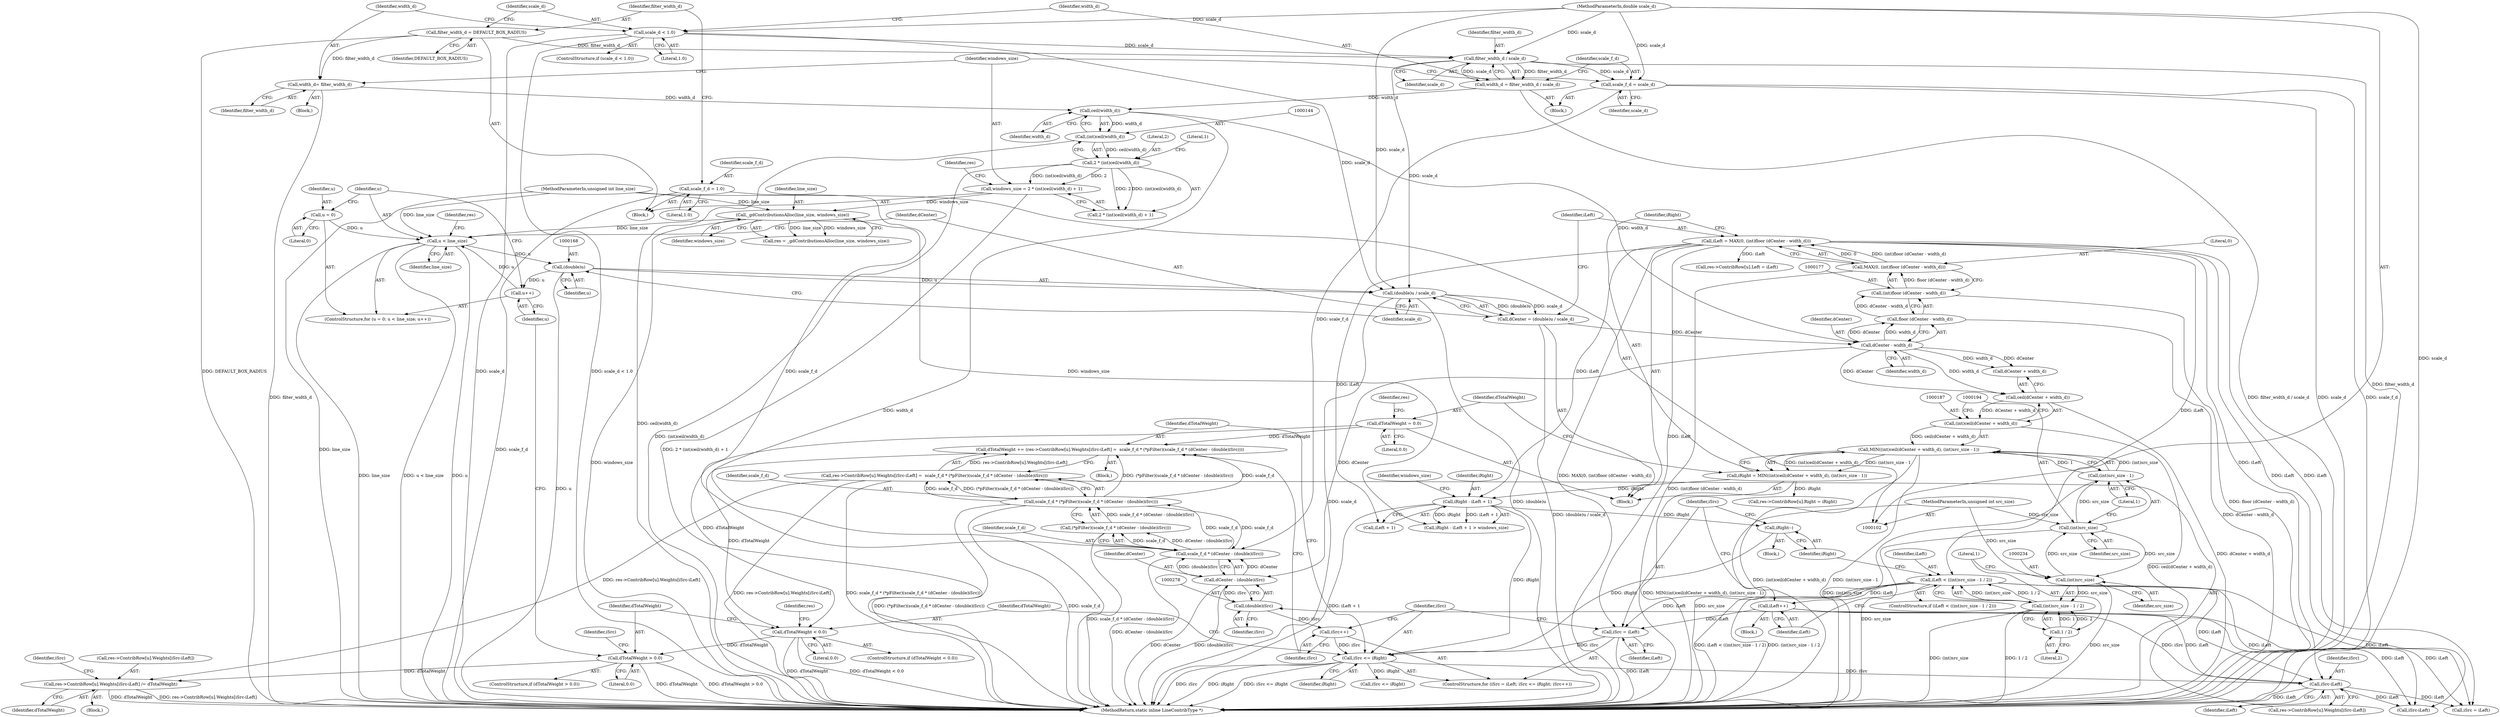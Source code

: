 digraph "0_libgd_4f65a3e4eedaffa1efcf9ee1eb08f0b504fbc31a@array" {
"1000304" [label="(Call,res->ContribRow[u].Weights[iSrc-iLeft] /= dTotalWeight)"];
"1000290" [label="(Call,dTotalWeight > 0.0)"];
"1000281" [label="(Call,dTotalWeight < 0.0)"];
"1000198" [label="(Call,dTotalWeight = 0.0)"];
"1000256" [label="(Call,dTotalWeight += (res->ContribRow[u].Weights[iSrc-iLeft] =  scale_f_d * (*pFilter)(scale_f_d * (dCenter - (double)iSrc))))"];
"1000258" [label="(Call,res->ContribRow[u].Weights[iSrc-iLeft] =  scale_f_d * (*pFilter)(scale_f_d * (dCenter - (double)iSrc)))"];
"1000270" [label="(Call,scale_f_d * (*pFilter)(scale_f_d * (dCenter - (double)iSrc)))"];
"1000273" [label="(Call,scale_f_d * (dCenter - (double)iSrc))"];
"1000130" [label="(Call,scale_f_d = scale_d)"];
"1000127" [label="(Call,filter_width_d / scale_d)"];
"1000114" [label="(Call,filter_width_d = DEFAULT_BOX_RADIUS)"];
"1000121" [label="(Call,scale_d < 1.0)"];
"1000105" [label="(MethodParameterIn,double scale_d)"];
"1000110" [label="(Call,scale_f_d = 1.0)"];
"1000275" [label="(Call,dCenter - (double)iSrc)"];
"1000179" [label="(Call,dCenter - width_d)"];
"1000164" [label="(Call,dCenter = (double)u / scale_d)"];
"1000166" [label="(Call,(double)u / scale_d)"];
"1000167" [label="(Call,(double)u)"];
"1000157" [label="(Call,u < line_size)"];
"1000154" [label="(Call,u = 0)"];
"1000160" [label="(Call,u++)"];
"1000150" [label="(Call,_gdContributionsAlloc(line_size, windows_size))"];
"1000103" [label="(MethodParameterIn,unsigned int line_size)"];
"1000138" [label="(Call,windows_size = 2 * (int)ceil(width_d) + 1)"];
"1000141" [label="(Call,2 * (int)ceil(width_d))"];
"1000143" [label="(Call,(int)ceil(width_d))"];
"1000145" [label="(Call,ceil(width_d))"];
"1000125" [label="(Call,width_d = filter_width_d / scale_d)"];
"1000135" [label="(Call,width_d= filter_width_d)"];
"1000277" [label="(Call,(double)iSrc)"];
"1000267" [label="(Call,iSrc-iLeft)"];
"1000250" [label="(Call,iSrc <= iRight)"];
"1000247" [label="(Call,iSrc = iLeft)"];
"1000230" [label="(Call,iLeft < ((int)src_size - 1 / 2))"];
"1000172" [label="(Call,iLeft = MAX(0, (int)floor (dCenter - width_d)))"];
"1000174" [label="(Call,MAX(0, (int)floor (dCenter - width_d)))"];
"1000176" [label="(Call,(int)floor (dCenter - width_d))"];
"1000178" [label="(Call,floor (dCenter - width_d))"];
"1000232" [label="(Call,(int)src_size - 1 / 2)"];
"1000233" [label="(Call,(int)src_size)"];
"1000193" [label="(Call,(int)src_size)"];
"1000104" [label="(MethodParameterIn,unsigned int src_size)"];
"1000236" [label="(Call,1 / 2)"];
"1000240" [label="(Call,iLeft++)"];
"1000253" [label="(Call,iSrc++)"];
"1000222" [label="(Call,iRight - iLeft + 1)"];
"1000183" [label="(Call,iRight = MIN((int)ceil(dCenter + width_d), (int)src_size - 1))"];
"1000185" [label="(Call,MIN((int)ceil(dCenter + width_d), (int)src_size - 1))"];
"1000186" [label="(Call,(int)ceil(dCenter + width_d))"];
"1000188" [label="(Call,ceil(dCenter + width_d))"];
"1000192" [label="(Call,(int)src_size - 1)"];
"1000244" [label="(Call,iRight--)"];
"1000272" [label="(Call,(*pFilter)(scale_f_d * (dCenter - (double)iSrc)))"];
"1000281" [label="(Call,dTotalWeight < 0.0)"];
"1000222" [label="(Call,iRight - iLeft + 1)"];
"1000273" [label="(Call,scale_f_d * (dCenter - (double)iSrc))"];
"1000188" [label="(Call,ceil(dCenter + width_d))"];
"1000240" [label="(Call,iLeft++)"];
"1000116" [label="(Identifier,DEFAULT_BOX_RADIUS)"];
"1000192" [label="(Call,(int)src_size - 1)"];
"1000303" [label="(Block,)"];
"1000183" [label="(Call,iRight = MIN((int)ceil(dCenter + width_d), (int)src_size - 1))"];
"1000291" [label="(Identifier,dTotalWeight)"];
"1000199" [label="(Identifier,dTotalWeight)"];
"1000125" [label="(Call,width_d = filter_width_d / scale_d)"];
"1000235" [label="(Identifier,src_size)"];
"1000186" [label="(Call,(int)ceil(dCenter + width_d))"];
"1000105" [label="(MethodParameterIn,double scale_d)"];
"1000257" [label="(Identifier,dTotalWeight)"];
"1000302" [label="(Identifier,iSrc)"];
"1000231" [label="(Identifier,iLeft)"];
"1000110" [label="(Call,scale_f_d = 1.0)"];
"1000270" [label="(Call,scale_f_d * (*pFilter)(scale_f_d * (dCenter - (double)iSrc)))"];
"1000134" [label="(Block,)"];
"1000166" [label="(Call,(double)u / scale_d)"];
"1000202" [label="(Call,res->ContribRow[u].Left = iLeft)"];
"1000140" [label="(Call,2 * (int)ceil(width_d) + 1)"];
"1000128" [label="(Identifier,filter_width_d)"];
"1000227" [label="(Identifier,windows_size)"];
"1000172" [label="(Call,iLeft = MAX(0, (int)floor (dCenter - width_d)))"];
"1000290" [label="(Call,dTotalWeight > 0.0)"];
"1000271" [label="(Identifier,scale_f_d)"];
"1000211" [label="(Call,res->ContribRow[u].Right = iRight)"];
"1000256" [label="(Call,dTotalWeight += (res->ContribRow[u].Weights[iSrc-iLeft] =  scale_f_d * (*pFilter)(scale_f_d * (dCenter - (double)iSrc))))"];
"1000143" [label="(Call,(int)ceil(width_d))"];
"1000230" [label="(Call,iLeft < ((int)src_size - 1 / 2))"];
"1000250" [label="(Call,iSrc <= iRight)"];
"1000232" [label="(Call,(int)src_size - 1 / 2)"];
"1000280" [label="(ControlStructure,if (dTotalWeight < 0.0))"];
"1000132" [label="(Identifier,scale_d)"];
"1000304" [label="(Call,res->ContribRow[u].Weights[iSrc-iLeft] /= dTotalWeight)"];
"1000131" [label="(Identifier,scale_f_d)"];
"1000258" [label="(Call,res->ContribRow[u].Weights[iSrc-iLeft] =  scale_f_d * (*pFilter)(scale_f_d * (dCenter - (double)iSrc)))"];
"1000292" [label="(Literal,0.0)"];
"1000180" [label="(Identifier,dCenter)"];
"1000282" [label="(Identifier,dTotalWeight)"];
"1000127" [label="(Call,filter_width_d / scale_d)"];
"1000269" [label="(Identifier,iLeft)"];
"1000241" [label="(Identifier,iLeft)"];
"1000239" [label="(Block,)"];
"1000151" [label="(Identifier,line_size)"];
"1000121" [label="(Call,scale_d < 1.0)"];
"1000255" [label="(Block,)"];
"1000286" [label="(Identifier,res)"];
"1000200" [label="(Literal,0.0)"];
"1000318" [label="(Identifier,res)"];
"1000246" [label="(ControlStructure,for (iSrc = iLeft; iSrc <= iRight; iSrc++))"];
"1000316" [label="(Identifier,dTotalWeight)"];
"1000289" [label="(ControlStructure,if (dTotalWeight > 0.0))"];
"1000181" [label="(Identifier,width_d)"];
"1000223" [label="(Identifier,iRight)"];
"1000185" [label="(Call,MIN((int)ceil(dCenter + width_d), (int)src_size - 1))"];
"1000249" [label="(Identifier,iLeft)"];
"1000137" [label="(Identifier,filter_width_d)"];
"1000274" [label="(Identifier,scale_f_d)"];
"1000162" [label="(Block,)"];
"1000276" [label="(Identifier,dCenter)"];
"1000111" [label="(Identifier,scale_f_d)"];
"1000135" [label="(Call,width_d= filter_width_d)"];
"1000165" [label="(Identifier,dCenter)"];
"1000104" [label="(MethodParameterIn,unsigned int src_size)"];
"1000164" [label="(Call,dCenter = (double)u / scale_d)"];
"1000267" [label="(Call,iSrc-iLeft)"];
"1000243" [label="(Block,)"];
"1000147" [label="(Literal,1)"];
"1000149" [label="(Identifier,res)"];
"1000244" [label="(Call,iRight--)"];
"1000233" [label="(Call,(int)src_size)"];
"1000238" [label="(Literal,2)"];
"1000248" [label="(Identifier,iSrc)"];
"1000254" [label="(Identifier,iSrc)"];
"1000112" [label="(Literal,1.0)"];
"1000170" [label="(Identifier,scale_d)"];
"1000174" [label="(Call,MAX(0, (int)floor (dCenter - width_d)))"];
"1000158" [label="(Identifier,u)"];
"1000129" [label="(Identifier,scale_d)"];
"1000114" [label="(Call,filter_width_d = DEFAULT_BOX_RADIUS)"];
"1000193" [label="(Call,(int)src_size)"];
"1000178" [label="(Call,floor (dCenter - width_d))"];
"1000124" [label="(Block,)"];
"1000138" [label="(Call,windows_size = 2 * (int)ceil(width_d) + 1)"];
"1000272" [label="(Call,(*pFilter)(scale_f_d * (dCenter - (double)iSrc)))"];
"1000142" [label="(Literal,2)"];
"1000295" [label="(Call,iSrc = iLeft)"];
"1000169" [label="(Identifier,u)"];
"1000251" [label="(Identifier,iSrc)"];
"1000298" [label="(Call,iSrc <= iRight)"];
"1000206" [label="(Identifier,res)"];
"1000115" [label="(Identifier,filter_width_d)"];
"1000176" [label="(Call,(int)floor (dCenter - width_d))"];
"1000283" [label="(Literal,0.0)"];
"1000236" [label="(Call,1 / 2)"];
"1000120" [label="(ControlStructure,if (scale_d < 1.0))"];
"1000161" [label="(Identifier,u)"];
"1000139" [label="(Identifier,windows_size)"];
"1000122" [label="(Identifier,scale_d)"];
"1000150" [label="(Call,_gdContributionsAlloc(line_size, windows_size))"];
"1000305" [label="(Call,res->ContribRow[u].Weights[iSrc-iLeft])"];
"1000253" [label="(Call,iSrc++)"];
"1000319" [label="(MethodReturn,static inline LineContribType *)"];
"1000167" [label="(Call,(double)u)"];
"1000296" [label="(Identifier,iSrc)"];
"1000145" [label="(Call,ceil(width_d))"];
"1000268" [label="(Identifier,iSrc)"];
"1000245" [label="(Identifier,iRight)"];
"1000153" [label="(ControlStructure,for (u = 0; u < line_size; u++))"];
"1000103" [label="(MethodParameterIn,unsigned int line_size)"];
"1000313" [label="(Call,iSrc-iLeft)"];
"1000157" [label="(Call,u < line_size)"];
"1000123" [label="(Literal,1.0)"];
"1000107" [label="(Block,)"];
"1000136" [label="(Identifier,width_d)"];
"1000155" [label="(Identifier,u)"];
"1000252" [label="(Identifier,iRight)"];
"1000148" [label="(Call,res = _gdContributionsAlloc(line_size, windows_size))"];
"1000126" [label="(Identifier,width_d)"];
"1000159" [label="(Identifier,line_size)"];
"1000184" [label="(Identifier,iRight)"];
"1000221" [label="(Call,iRight - iLeft + 1 > windows_size)"];
"1000229" [label="(ControlStructure,if (iLeft < ((int)src_size - 1 / 2)))"];
"1000237" [label="(Literal,1)"];
"1000152" [label="(Identifier,windows_size)"];
"1000196" [label="(Literal,1)"];
"1000189" [label="(Call,dCenter + width_d)"];
"1000195" [label="(Identifier,src_size)"];
"1000275" [label="(Call,dCenter - (double)iSrc)"];
"1000141" [label="(Call,2 * (int)ceil(width_d))"];
"1000247" [label="(Call,iSrc = iLeft)"];
"1000259" [label="(Call,res->ContribRow[u].Weights[iSrc-iLeft])"];
"1000173" [label="(Identifier,iLeft)"];
"1000156" [label="(Literal,0)"];
"1000224" [label="(Call,iLeft + 1)"];
"1000198" [label="(Call,dTotalWeight = 0.0)"];
"1000279" [label="(Identifier,iSrc)"];
"1000179" [label="(Call,dCenter - width_d)"];
"1000160" [label="(Call,u++)"];
"1000130" [label="(Call,scale_f_d = scale_d)"];
"1000175" [label="(Literal,0)"];
"1000146" [label="(Identifier,width_d)"];
"1000154" [label="(Call,u = 0)"];
"1000277" [label="(Call,(double)iSrc)"];
"1000304" -> "1000303"  [label="AST: "];
"1000304" -> "1000316"  [label="CFG: "];
"1000305" -> "1000304"  [label="AST: "];
"1000316" -> "1000304"  [label="AST: "];
"1000302" -> "1000304"  [label="CFG: "];
"1000304" -> "1000319"  [label="DDG: dTotalWeight"];
"1000304" -> "1000319"  [label="DDG: res->ContribRow[u].Weights[iSrc-iLeft]"];
"1000290" -> "1000304"  [label="DDG: dTotalWeight"];
"1000258" -> "1000304"  [label="DDG: res->ContribRow[u].Weights[iSrc-iLeft]"];
"1000290" -> "1000289"  [label="AST: "];
"1000290" -> "1000292"  [label="CFG: "];
"1000291" -> "1000290"  [label="AST: "];
"1000292" -> "1000290"  [label="AST: "];
"1000296" -> "1000290"  [label="CFG: "];
"1000161" -> "1000290"  [label="CFG: "];
"1000290" -> "1000319"  [label="DDG: dTotalWeight"];
"1000290" -> "1000319"  [label="DDG: dTotalWeight > 0.0"];
"1000281" -> "1000290"  [label="DDG: dTotalWeight"];
"1000281" -> "1000280"  [label="AST: "];
"1000281" -> "1000283"  [label="CFG: "];
"1000282" -> "1000281"  [label="AST: "];
"1000283" -> "1000281"  [label="AST: "];
"1000286" -> "1000281"  [label="CFG: "];
"1000291" -> "1000281"  [label="CFG: "];
"1000281" -> "1000319"  [label="DDG: dTotalWeight"];
"1000281" -> "1000319"  [label="DDG: dTotalWeight < 0.0"];
"1000198" -> "1000281"  [label="DDG: dTotalWeight"];
"1000256" -> "1000281"  [label="DDG: dTotalWeight"];
"1000198" -> "1000162"  [label="AST: "];
"1000198" -> "1000200"  [label="CFG: "];
"1000199" -> "1000198"  [label="AST: "];
"1000200" -> "1000198"  [label="AST: "];
"1000206" -> "1000198"  [label="CFG: "];
"1000198" -> "1000256"  [label="DDG: dTotalWeight"];
"1000256" -> "1000255"  [label="AST: "];
"1000256" -> "1000258"  [label="CFG: "];
"1000257" -> "1000256"  [label="AST: "];
"1000258" -> "1000256"  [label="AST: "];
"1000254" -> "1000256"  [label="CFG: "];
"1000258" -> "1000256"  [label="DDG: res->ContribRow[u].Weights[iSrc-iLeft]"];
"1000270" -> "1000256"  [label="DDG: scale_f_d"];
"1000270" -> "1000256"  [label="DDG: (*pFilter)(scale_f_d * (dCenter - (double)iSrc))"];
"1000258" -> "1000270"  [label="CFG: "];
"1000259" -> "1000258"  [label="AST: "];
"1000270" -> "1000258"  [label="AST: "];
"1000258" -> "1000319"  [label="DDG: res->ContribRow[u].Weights[iSrc-iLeft]"];
"1000258" -> "1000319"  [label="DDG: scale_f_d * (*pFilter)(scale_f_d * (dCenter - (double)iSrc))"];
"1000270" -> "1000258"  [label="DDG: scale_f_d"];
"1000270" -> "1000258"  [label="DDG: (*pFilter)(scale_f_d * (dCenter - (double)iSrc))"];
"1000270" -> "1000272"  [label="CFG: "];
"1000271" -> "1000270"  [label="AST: "];
"1000272" -> "1000270"  [label="AST: "];
"1000270" -> "1000319"  [label="DDG: (*pFilter)(scale_f_d * (dCenter - (double)iSrc))"];
"1000270" -> "1000319"  [label="DDG: scale_f_d"];
"1000273" -> "1000270"  [label="DDG: scale_f_d"];
"1000272" -> "1000270"  [label="DDG: scale_f_d * (dCenter - (double)iSrc)"];
"1000270" -> "1000273"  [label="DDG: scale_f_d"];
"1000273" -> "1000272"  [label="AST: "];
"1000273" -> "1000275"  [label="CFG: "];
"1000274" -> "1000273"  [label="AST: "];
"1000275" -> "1000273"  [label="AST: "];
"1000272" -> "1000273"  [label="CFG: "];
"1000273" -> "1000319"  [label="DDG: dCenter - (double)iSrc"];
"1000273" -> "1000272"  [label="DDG: scale_f_d"];
"1000273" -> "1000272"  [label="DDG: dCenter - (double)iSrc"];
"1000130" -> "1000273"  [label="DDG: scale_f_d"];
"1000110" -> "1000273"  [label="DDG: scale_f_d"];
"1000275" -> "1000273"  [label="DDG: dCenter"];
"1000275" -> "1000273"  [label="DDG: (double)iSrc"];
"1000130" -> "1000124"  [label="AST: "];
"1000130" -> "1000132"  [label="CFG: "];
"1000131" -> "1000130"  [label="AST: "];
"1000132" -> "1000130"  [label="AST: "];
"1000139" -> "1000130"  [label="CFG: "];
"1000130" -> "1000319"  [label="DDG: scale_d"];
"1000130" -> "1000319"  [label="DDG: scale_f_d"];
"1000127" -> "1000130"  [label="DDG: scale_d"];
"1000105" -> "1000130"  [label="DDG: scale_d"];
"1000127" -> "1000125"  [label="AST: "];
"1000127" -> "1000129"  [label="CFG: "];
"1000128" -> "1000127"  [label="AST: "];
"1000129" -> "1000127"  [label="AST: "];
"1000125" -> "1000127"  [label="CFG: "];
"1000127" -> "1000319"  [label="DDG: filter_width_d"];
"1000127" -> "1000125"  [label="DDG: filter_width_d"];
"1000127" -> "1000125"  [label="DDG: scale_d"];
"1000114" -> "1000127"  [label="DDG: filter_width_d"];
"1000121" -> "1000127"  [label="DDG: scale_d"];
"1000105" -> "1000127"  [label="DDG: scale_d"];
"1000127" -> "1000166"  [label="DDG: scale_d"];
"1000114" -> "1000107"  [label="AST: "];
"1000114" -> "1000116"  [label="CFG: "];
"1000115" -> "1000114"  [label="AST: "];
"1000116" -> "1000114"  [label="AST: "];
"1000122" -> "1000114"  [label="CFG: "];
"1000114" -> "1000319"  [label="DDG: DEFAULT_BOX_RADIUS"];
"1000114" -> "1000135"  [label="DDG: filter_width_d"];
"1000121" -> "1000120"  [label="AST: "];
"1000121" -> "1000123"  [label="CFG: "];
"1000122" -> "1000121"  [label="AST: "];
"1000123" -> "1000121"  [label="AST: "];
"1000126" -> "1000121"  [label="CFG: "];
"1000136" -> "1000121"  [label="CFG: "];
"1000121" -> "1000319"  [label="DDG: scale_d < 1.0"];
"1000121" -> "1000319"  [label="DDG: scale_d"];
"1000105" -> "1000121"  [label="DDG: scale_d"];
"1000121" -> "1000166"  [label="DDG: scale_d"];
"1000105" -> "1000102"  [label="AST: "];
"1000105" -> "1000319"  [label="DDG: scale_d"];
"1000105" -> "1000166"  [label="DDG: scale_d"];
"1000110" -> "1000107"  [label="AST: "];
"1000110" -> "1000112"  [label="CFG: "];
"1000111" -> "1000110"  [label="AST: "];
"1000112" -> "1000110"  [label="AST: "];
"1000115" -> "1000110"  [label="CFG: "];
"1000110" -> "1000319"  [label="DDG: scale_f_d"];
"1000275" -> "1000277"  [label="CFG: "];
"1000276" -> "1000275"  [label="AST: "];
"1000277" -> "1000275"  [label="AST: "];
"1000275" -> "1000319"  [label="DDG: dCenter"];
"1000275" -> "1000319"  [label="DDG: (double)iSrc"];
"1000179" -> "1000275"  [label="DDG: dCenter"];
"1000277" -> "1000275"  [label="DDG: iSrc"];
"1000179" -> "1000178"  [label="AST: "];
"1000179" -> "1000181"  [label="CFG: "];
"1000180" -> "1000179"  [label="AST: "];
"1000181" -> "1000179"  [label="AST: "];
"1000178" -> "1000179"  [label="CFG: "];
"1000179" -> "1000178"  [label="DDG: dCenter"];
"1000179" -> "1000178"  [label="DDG: width_d"];
"1000164" -> "1000179"  [label="DDG: dCenter"];
"1000145" -> "1000179"  [label="DDG: width_d"];
"1000179" -> "1000188"  [label="DDG: dCenter"];
"1000179" -> "1000188"  [label="DDG: width_d"];
"1000179" -> "1000189"  [label="DDG: dCenter"];
"1000179" -> "1000189"  [label="DDG: width_d"];
"1000164" -> "1000162"  [label="AST: "];
"1000164" -> "1000166"  [label="CFG: "];
"1000165" -> "1000164"  [label="AST: "];
"1000166" -> "1000164"  [label="AST: "];
"1000173" -> "1000164"  [label="CFG: "];
"1000164" -> "1000319"  [label="DDG: (double)u / scale_d"];
"1000166" -> "1000164"  [label="DDG: (double)u"];
"1000166" -> "1000164"  [label="DDG: scale_d"];
"1000166" -> "1000170"  [label="CFG: "];
"1000167" -> "1000166"  [label="AST: "];
"1000170" -> "1000166"  [label="AST: "];
"1000166" -> "1000319"  [label="DDG: (double)u"];
"1000166" -> "1000319"  [label="DDG: scale_d"];
"1000167" -> "1000166"  [label="DDG: u"];
"1000167" -> "1000169"  [label="CFG: "];
"1000168" -> "1000167"  [label="AST: "];
"1000169" -> "1000167"  [label="AST: "];
"1000170" -> "1000167"  [label="CFG: "];
"1000167" -> "1000319"  [label="DDG: u"];
"1000167" -> "1000160"  [label="DDG: u"];
"1000157" -> "1000167"  [label="DDG: u"];
"1000157" -> "1000153"  [label="AST: "];
"1000157" -> "1000159"  [label="CFG: "];
"1000158" -> "1000157"  [label="AST: "];
"1000159" -> "1000157"  [label="AST: "];
"1000165" -> "1000157"  [label="CFG: "];
"1000318" -> "1000157"  [label="CFG: "];
"1000157" -> "1000319"  [label="DDG: u < line_size"];
"1000157" -> "1000319"  [label="DDG: line_size"];
"1000157" -> "1000319"  [label="DDG: u"];
"1000154" -> "1000157"  [label="DDG: u"];
"1000160" -> "1000157"  [label="DDG: u"];
"1000150" -> "1000157"  [label="DDG: line_size"];
"1000103" -> "1000157"  [label="DDG: line_size"];
"1000154" -> "1000153"  [label="AST: "];
"1000154" -> "1000156"  [label="CFG: "];
"1000155" -> "1000154"  [label="AST: "];
"1000156" -> "1000154"  [label="AST: "];
"1000158" -> "1000154"  [label="CFG: "];
"1000160" -> "1000153"  [label="AST: "];
"1000160" -> "1000161"  [label="CFG: "];
"1000161" -> "1000160"  [label="AST: "];
"1000158" -> "1000160"  [label="CFG: "];
"1000150" -> "1000148"  [label="AST: "];
"1000150" -> "1000152"  [label="CFG: "];
"1000151" -> "1000150"  [label="AST: "];
"1000152" -> "1000150"  [label="AST: "];
"1000148" -> "1000150"  [label="CFG: "];
"1000150" -> "1000319"  [label="DDG: windows_size"];
"1000150" -> "1000148"  [label="DDG: line_size"];
"1000150" -> "1000148"  [label="DDG: windows_size"];
"1000103" -> "1000150"  [label="DDG: line_size"];
"1000138" -> "1000150"  [label="DDG: windows_size"];
"1000150" -> "1000221"  [label="DDG: windows_size"];
"1000103" -> "1000102"  [label="AST: "];
"1000103" -> "1000319"  [label="DDG: line_size"];
"1000138" -> "1000107"  [label="AST: "];
"1000138" -> "1000140"  [label="CFG: "];
"1000139" -> "1000138"  [label="AST: "];
"1000140" -> "1000138"  [label="AST: "];
"1000149" -> "1000138"  [label="CFG: "];
"1000138" -> "1000319"  [label="DDG: 2 * (int)ceil(width_d) + 1"];
"1000141" -> "1000138"  [label="DDG: 2"];
"1000141" -> "1000138"  [label="DDG: (int)ceil(width_d)"];
"1000141" -> "1000140"  [label="AST: "];
"1000141" -> "1000143"  [label="CFG: "];
"1000142" -> "1000141"  [label="AST: "];
"1000143" -> "1000141"  [label="AST: "];
"1000147" -> "1000141"  [label="CFG: "];
"1000141" -> "1000319"  [label="DDG: (int)ceil(width_d)"];
"1000141" -> "1000140"  [label="DDG: 2"];
"1000141" -> "1000140"  [label="DDG: (int)ceil(width_d)"];
"1000143" -> "1000141"  [label="DDG: ceil(width_d)"];
"1000143" -> "1000145"  [label="CFG: "];
"1000144" -> "1000143"  [label="AST: "];
"1000145" -> "1000143"  [label="AST: "];
"1000143" -> "1000319"  [label="DDG: ceil(width_d)"];
"1000145" -> "1000143"  [label="DDG: width_d"];
"1000145" -> "1000146"  [label="CFG: "];
"1000146" -> "1000145"  [label="AST: "];
"1000145" -> "1000319"  [label="DDG: width_d"];
"1000125" -> "1000145"  [label="DDG: width_d"];
"1000135" -> "1000145"  [label="DDG: width_d"];
"1000125" -> "1000124"  [label="AST: "];
"1000126" -> "1000125"  [label="AST: "];
"1000131" -> "1000125"  [label="CFG: "];
"1000125" -> "1000319"  [label="DDG: filter_width_d / scale_d"];
"1000135" -> "1000134"  [label="AST: "];
"1000135" -> "1000137"  [label="CFG: "];
"1000136" -> "1000135"  [label="AST: "];
"1000137" -> "1000135"  [label="AST: "];
"1000139" -> "1000135"  [label="CFG: "];
"1000135" -> "1000319"  [label="DDG: filter_width_d"];
"1000277" -> "1000279"  [label="CFG: "];
"1000278" -> "1000277"  [label="AST: "];
"1000279" -> "1000277"  [label="AST: "];
"1000277" -> "1000253"  [label="DDG: iSrc"];
"1000267" -> "1000277"  [label="DDG: iSrc"];
"1000267" -> "1000259"  [label="AST: "];
"1000267" -> "1000269"  [label="CFG: "];
"1000268" -> "1000267"  [label="AST: "];
"1000269" -> "1000267"  [label="AST: "];
"1000259" -> "1000267"  [label="CFG: "];
"1000267" -> "1000319"  [label="DDG: iLeft"];
"1000250" -> "1000267"  [label="DDG: iSrc"];
"1000230" -> "1000267"  [label="DDG: iLeft"];
"1000240" -> "1000267"  [label="DDG: iLeft"];
"1000172" -> "1000267"  [label="DDG: iLeft"];
"1000267" -> "1000295"  [label="DDG: iLeft"];
"1000267" -> "1000313"  [label="DDG: iLeft"];
"1000250" -> "1000246"  [label="AST: "];
"1000250" -> "1000252"  [label="CFG: "];
"1000251" -> "1000250"  [label="AST: "];
"1000252" -> "1000250"  [label="AST: "];
"1000257" -> "1000250"  [label="CFG: "];
"1000282" -> "1000250"  [label="CFG: "];
"1000250" -> "1000319"  [label="DDG: iSrc"];
"1000250" -> "1000319"  [label="DDG: iRight"];
"1000250" -> "1000319"  [label="DDG: iSrc <= iRight"];
"1000247" -> "1000250"  [label="DDG: iSrc"];
"1000253" -> "1000250"  [label="DDG: iSrc"];
"1000222" -> "1000250"  [label="DDG: iRight"];
"1000244" -> "1000250"  [label="DDG: iRight"];
"1000250" -> "1000298"  [label="DDG: iRight"];
"1000247" -> "1000246"  [label="AST: "];
"1000247" -> "1000249"  [label="CFG: "];
"1000248" -> "1000247"  [label="AST: "];
"1000249" -> "1000247"  [label="AST: "];
"1000251" -> "1000247"  [label="CFG: "];
"1000247" -> "1000319"  [label="DDG: iLeft"];
"1000230" -> "1000247"  [label="DDG: iLeft"];
"1000240" -> "1000247"  [label="DDG: iLeft"];
"1000172" -> "1000247"  [label="DDG: iLeft"];
"1000230" -> "1000229"  [label="AST: "];
"1000230" -> "1000232"  [label="CFG: "];
"1000231" -> "1000230"  [label="AST: "];
"1000232" -> "1000230"  [label="AST: "];
"1000241" -> "1000230"  [label="CFG: "];
"1000245" -> "1000230"  [label="CFG: "];
"1000230" -> "1000319"  [label="DDG: (int)src_size - 1 / 2"];
"1000230" -> "1000319"  [label="DDG: iLeft < ((int)src_size - 1 / 2)"];
"1000172" -> "1000230"  [label="DDG: iLeft"];
"1000232" -> "1000230"  [label="DDG: (int)src_size"];
"1000232" -> "1000230"  [label="DDG: 1 / 2"];
"1000230" -> "1000240"  [label="DDG: iLeft"];
"1000230" -> "1000295"  [label="DDG: iLeft"];
"1000230" -> "1000313"  [label="DDG: iLeft"];
"1000172" -> "1000162"  [label="AST: "];
"1000172" -> "1000174"  [label="CFG: "];
"1000173" -> "1000172"  [label="AST: "];
"1000174" -> "1000172"  [label="AST: "];
"1000184" -> "1000172"  [label="CFG: "];
"1000172" -> "1000319"  [label="DDG: MAX(0, (int)floor (dCenter - width_d))"];
"1000174" -> "1000172"  [label="DDG: 0"];
"1000174" -> "1000172"  [label="DDG: (int)floor (dCenter - width_d)"];
"1000172" -> "1000202"  [label="DDG: iLeft"];
"1000172" -> "1000222"  [label="DDG: iLeft"];
"1000172" -> "1000224"  [label="DDG: iLeft"];
"1000172" -> "1000295"  [label="DDG: iLeft"];
"1000172" -> "1000313"  [label="DDG: iLeft"];
"1000174" -> "1000176"  [label="CFG: "];
"1000175" -> "1000174"  [label="AST: "];
"1000176" -> "1000174"  [label="AST: "];
"1000174" -> "1000319"  [label="DDG: (int)floor (dCenter - width_d)"];
"1000176" -> "1000174"  [label="DDG: floor (dCenter - width_d)"];
"1000176" -> "1000178"  [label="CFG: "];
"1000177" -> "1000176"  [label="AST: "];
"1000178" -> "1000176"  [label="AST: "];
"1000176" -> "1000319"  [label="DDG: floor (dCenter - width_d)"];
"1000178" -> "1000176"  [label="DDG: dCenter - width_d"];
"1000178" -> "1000319"  [label="DDG: dCenter - width_d"];
"1000232" -> "1000236"  [label="CFG: "];
"1000233" -> "1000232"  [label="AST: "];
"1000236" -> "1000232"  [label="AST: "];
"1000232" -> "1000319"  [label="DDG: 1 / 2"];
"1000232" -> "1000319"  [label="DDG: (int)src_size"];
"1000233" -> "1000232"  [label="DDG: src_size"];
"1000236" -> "1000232"  [label="DDG: 1"];
"1000236" -> "1000232"  [label="DDG: 2"];
"1000233" -> "1000235"  [label="CFG: "];
"1000234" -> "1000233"  [label="AST: "];
"1000235" -> "1000233"  [label="AST: "];
"1000237" -> "1000233"  [label="CFG: "];
"1000233" -> "1000319"  [label="DDG: src_size"];
"1000233" -> "1000193"  [label="DDG: src_size"];
"1000193" -> "1000233"  [label="DDG: src_size"];
"1000104" -> "1000233"  [label="DDG: src_size"];
"1000193" -> "1000192"  [label="AST: "];
"1000193" -> "1000195"  [label="CFG: "];
"1000194" -> "1000193"  [label="AST: "];
"1000195" -> "1000193"  [label="AST: "];
"1000196" -> "1000193"  [label="CFG: "];
"1000193" -> "1000319"  [label="DDG: src_size"];
"1000193" -> "1000192"  [label="DDG: src_size"];
"1000104" -> "1000193"  [label="DDG: src_size"];
"1000104" -> "1000102"  [label="AST: "];
"1000104" -> "1000319"  [label="DDG: src_size"];
"1000236" -> "1000238"  [label="CFG: "];
"1000237" -> "1000236"  [label="AST: "];
"1000238" -> "1000236"  [label="AST: "];
"1000240" -> "1000239"  [label="AST: "];
"1000240" -> "1000241"  [label="CFG: "];
"1000241" -> "1000240"  [label="AST: "];
"1000248" -> "1000240"  [label="CFG: "];
"1000240" -> "1000295"  [label="DDG: iLeft"];
"1000240" -> "1000313"  [label="DDG: iLeft"];
"1000253" -> "1000246"  [label="AST: "];
"1000253" -> "1000254"  [label="CFG: "];
"1000254" -> "1000253"  [label="AST: "];
"1000251" -> "1000253"  [label="CFG: "];
"1000222" -> "1000221"  [label="AST: "];
"1000222" -> "1000224"  [label="CFG: "];
"1000223" -> "1000222"  [label="AST: "];
"1000224" -> "1000222"  [label="AST: "];
"1000227" -> "1000222"  [label="CFG: "];
"1000222" -> "1000319"  [label="DDG: iLeft + 1"];
"1000222" -> "1000221"  [label="DDG: iRight"];
"1000222" -> "1000221"  [label="DDG: iLeft + 1"];
"1000183" -> "1000222"  [label="DDG: iRight"];
"1000222" -> "1000244"  [label="DDG: iRight"];
"1000183" -> "1000162"  [label="AST: "];
"1000183" -> "1000185"  [label="CFG: "];
"1000184" -> "1000183"  [label="AST: "];
"1000185" -> "1000183"  [label="AST: "];
"1000199" -> "1000183"  [label="CFG: "];
"1000183" -> "1000319"  [label="DDG: MIN((int)ceil(dCenter + width_d), (int)src_size - 1)"];
"1000185" -> "1000183"  [label="DDG: (int)ceil(dCenter + width_d)"];
"1000185" -> "1000183"  [label="DDG: (int)src_size - 1"];
"1000183" -> "1000211"  [label="DDG: iRight"];
"1000185" -> "1000192"  [label="CFG: "];
"1000186" -> "1000185"  [label="AST: "];
"1000192" -> "1000185"  [label="AST: "];
"1000185" -> "1000319"  [label="DDG: (int)ceil(dCenter + width_d)"];
"1000185" -> "1000319"  [label="DDG: (int)src_size - 1"];
"1000186" -> "1000185"  [label="DDG: ceil(dCenter + width_d)"];
"1000192" -> "1000185"  [label="DDG: (int)src_size"];
"1000192" -> "1000185"  [label="DDG: 1"];
"1000186" -> "1000188"  [label="CFG: "];
"1000187" -> "1000186"  [label="AST: "];
"1000188" -> "1000186"  [label="AST: "];
"1000194" -> "1000186"  [label="CFG: "];
"1000186" -> "1000319"  [label="DDG: ceil(dCenter + width_d)"];
"1000188" -> "1000186"  [label="DDG: dCenter + width_d"];
"1000188" -> "1000189"  [label="CFG: "];
"1000189" -> "1000188"  [label="AST: "];
"1000188" -> "1000319"  [label="DDG: dCenter + width_d"];
"1000192" -> "1000196"  [label="CFG: "];
"1000196" -> "1000192"  [label="AST: "];
"1000192" -> "1000319"  [label="DDG: (int)src_size"];
"1000244" -> "1000243"  [label="AST: "];
"1000244" -> "1000245"  [label="CFG: "];
"1000245" -> "1000244"  [label="AST: "];
"1000248" -> "1000244"  [label="CFG: "];
"1000272" -> "1000319"  [label="DDG: scale_f_d * (dCenter - (double)iSrc)"];
}

